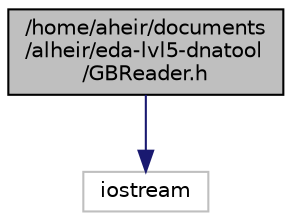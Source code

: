 digraph "/home/aheir/documents/alheir/eda-lvl5-dnatool/GBReader.h"
{
 // LATEX_PDF_SIZE
  edge [fontname="Helvetica",fontsize="10",labelfontname="Helvetica",labelfontsize="10"];
  node [fontname="Helvetica",fontsize="10",shape=record];
  Node1 [label="/home/aheir/documents\l/alheir/eda-lvl5-dnatool\l/GBReader.h",height=0.2,width=0.4,color="black", fillcolor="grey75", style="filled", fontcolor="black",tooltip="Sequence extractor for GenBank-like files."];
  Node1 -> Node2 [color="midnightblue",fontsize="10",style="solid"];
  Node2 [label="iostream",height=0.2,width=0.4,color="grey75", fillcolor="white", style="filled",tooltip=" "];
}
